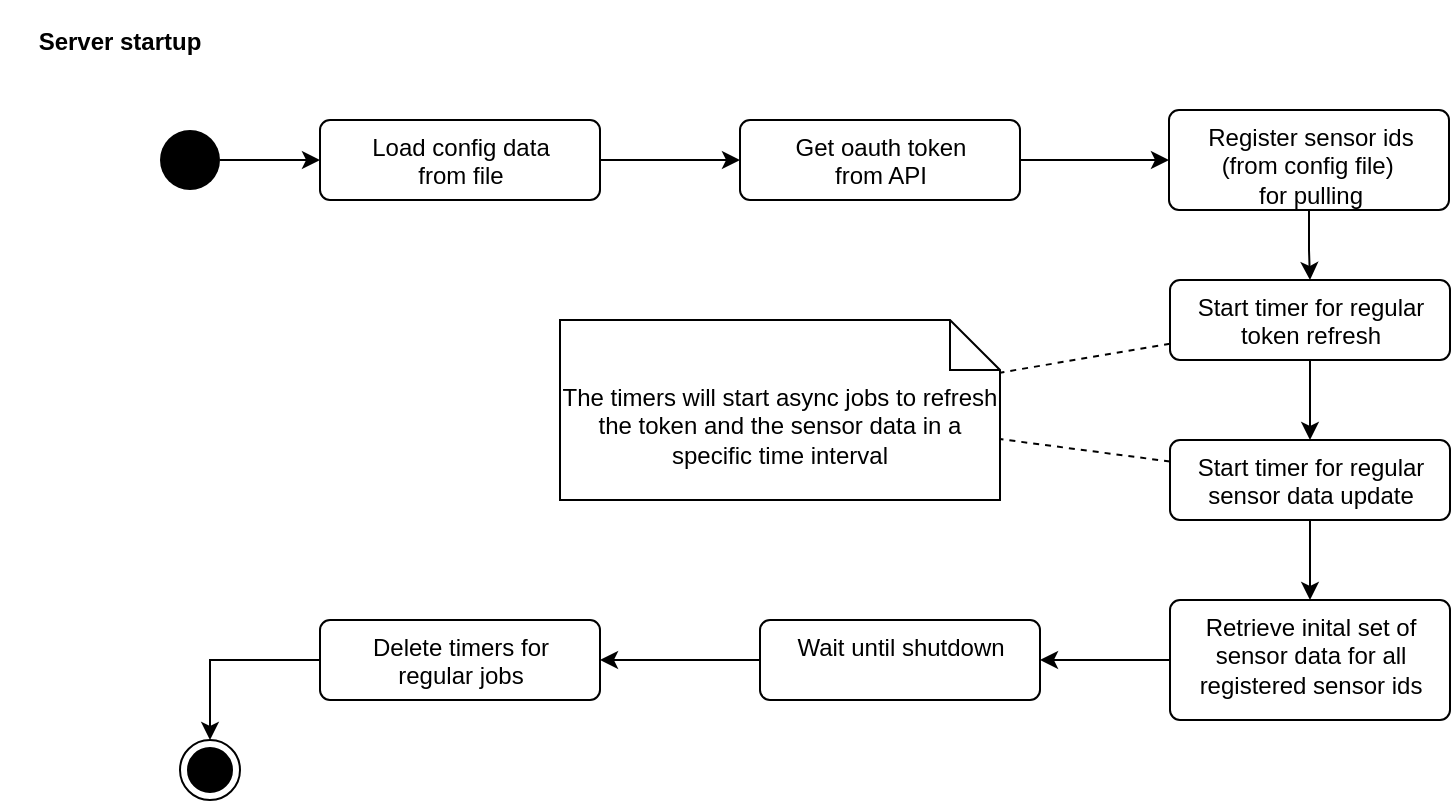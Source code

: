 <mxfile version="13.9.9" type="device"><diagram id="HRYaH_EmCXloFaotZuzM" name="Seite-1"><mxGraphModel dx="1422" dy="822" grid="1" gridSize="10" guides="1" tooltips="1" connect="1" arrows="1" fold="1" page="1" pageScale="1" pageWidth="1169" pageHeight="827" math="0" shadow="0"><root><mxCell id="0"/><mxCell id="1" parent="0"/><mxCell id="ma0geHzoOm22XpdyS9FU-3" style="edgeStyle=orthogonalEdgeStyle;rounded=0;orthogonalLoop=1;jettySize=auto;html=1;" parent="1" source="ma0geHzoOm22XpdyS9FU-1" target="ma0geHzoOm22XpdyS9FU-2" edge="1"><mxGeometry relative="1" as="geometry"/></mxCell><mxCell id="ma0geHzoOm22XpdyS9FU-1" value="" style="ellipse;fillColor=#000000;strokeColor=none;" parent="1" vertex="1"><mxGeometry x="80" y="65" width="30" height="30" as="geometry"/></mxCell><mxCell id="ma0geHzoOm22XpdyS9FU-5" style="edgeStyle=orthogonalEdgeStyle;rounded=0;orthogonalLoop=1;jettySize=auto;html=1;" parent="1" source="ma0geHzoOm22XpdyS9FU-2" target="ma0geHzoOm22XpdyS9FU-4" edge="1"><mxGeometry relative="1" as="geometry"/></mxCell><mxCell id="ma0geHzoOm22XpdyS9FU-2" value="Load config data&lt;br&gt;from file" style="html=1;align=center;verticalAlign=top;rounded=1;absoluteArcSize=1;arcSize=10;dashed=0;" parent="1" vertex="1"><mxGeometry x="160" y="60" width="140" height="40" as="geometry"/></mxCell><mxCell id="ma0geHzoOm22XpdyS9FU-7" style="edgeStyle=orthogonalEdgeStyle;rounded=0;orthogonalLoop=1;jettySize=auto;html=1;" parent="1" source="ma0geHzoOm22XpdyS9FU-4" target="ma0geHzoOm22XpdyS9FU-6" edge="1"><mxGeometry relative="1" as="geometry"/></mxCell><mxCell id="ma0geHzoOm22XpdyS9FU-4" value="Get oauth token&lt;br&gt;from API" style="html=1;align=center;verticalAlign=top;rounded=1;absoluteArcSize=1;arcSize=10;dashed=0;" parent="1" vertex="1"><mxGeometry x="370" y="60" width="140" height="40" as="geometry"/></mxCell><mxCell id="ma0geHzoOm22XpdyS9FU-10" style="edgeStyle=orthogonalEdgeStyle;rounded=0;orthogonalLoop=1;jettySize=auto;html=1;" parent="1" source="ma0geHzoOm22XpdyS9FU-6" target="ma0geHzoOm22XpdyS9FU-8" edge="1"><mxGeometry relative="1" as="geometry"/></mxCell><mxCell id="ma0geHzoOm22XpdyS9FU-6" value="Register sensor ids&lt;br&gt;(from config file)&amp;nbsp;&lt;br&gt;for pulling" style="html=1;align=center;verticalAlign=top;rounded=1;absoluteArcSize=1;arcSize=10;dashed=0;" parent="1" vertex="1"><mxGeometry x="584.5" y="55" width="140" height="50" as="geometry"/></mxCell><mxCell id="ma0geHzoOm22XpdyS9FU-23" style="rounded=0;orthogonalLoop=1;jettySize=auto;html=1;dashed=1;endArrow=none;endFill=0;" parent="1" source="ma0geHzoOm22XpdyS9FU-8" target="ma0geHzoOm22XpdyS9FU-21" edge="1"><mxGeometry relative="1" as="geometry"/></mxCell><mxCell id="FmAJzb6prZYDtHnAk4QV-1" style="edgeStyle=orthogonalEdgeStyle;rounded=0;orthogonalLoop=1;jettySize=auto;html=1;" edge="1" parent="1" source="ma0geHzoOm22XpdyS9FU-8" target="ma0geHzoOm22XpdyS9FU-9"><mxGeometry relative="1" as="geometry"/></mxCell><mxCell id="ma0geHzoOm22XpdyS9FU-8" value="Start timer for regular&lt;br&gt;token refresh" style="html=1;align=center;verticalAlign=top;rounded=1;absoluteArcSize=1;arcSize=10;dashed=0;" parent="1" vertex="1"><mxGeometry x="585" y="140" width="140" height="40" as="geometry"/></mxCell><mxCell id="ma0geHzoOm22XpdyS9FU-22" style="rounded=0;orthogonalLoop=1;jettySize=auto;html=1;dashed=1;endArrow=none;endFill=0;" parent="1" source="ma0geHzoOm22XpdyS9FU-9" target="ma0geHzoOm22XpdyS9FU-21" edge="1"><mxGeometry relative="1" as="geometry"/></mxCell><mxCell id="FmAJzb6prZYDtHnAk4QV-2" style="edgeStyle=orthogonalEdgeStyle;rounded=0;orthogonalLoop=1;jettySize=auto;html=1;" edge="1" parent="1" source="ma0geHzoOm22XpdyS9FU-9" target="ma0geHzoOm22XpdyS9FU-12"><mxGeometry relative="1" as="geometry"/></mxCell><mxCell id="ma0geHzoOm22XpdyS9FU-9" value="Start timer for regular&lt;br&gt;sensor data update" style="html=1;align=center;verticalAlign=top;rounded=1;absoluteArcSize=1;arcSize=10;dashed=0;" parent="1" vertex="1"><mxGeometry x="585" y="220" width="140" height="40" as="geometry"/></mxCell><mxCell id="ma0geHzoOm22XpdyS9FU-16" style="edgeStyle=orthogonalEdgeStyle;rounded=0;orthogonalLoop=1;jettySize=auto;html=1;" parent="1" source="ma0geHzoOm22XpdyS9FU-12" target="ma0geHzoOm22XpdyS9FU-15" edge="1"><mxGeometry relative="1" as="geometry"/></mxCell><mxCell id="ma0geHzoOm22XpdyS9FU-12" value="Retrieve inital set of&lt;br&gt;sensor data for all&lt;br&gt;registered sensor ids" style="html=1;align=center;verticalAlign=top;rounded=1;absoluteArcSize=1;arcSize=10;dashed=0;" parent="1" vertex="1"><mxGeometry x="585" y="300" width="140" height="60" as="geometry"/></mxCell><mxCell id="ma0geHzoOm22XpdyS9FU-20" style="edgeStyle=orthogonalEdgeStyle;rounded=0;orthogonalLoop=1;jettySize=auto;html=1;" parent="1" source="ma0geHzoOm22XpdyS9FU-15" target="ma0geHzoOm22XpdyS9FU-17" edge="1"><mxGeometry relative="1" as="geometry"/></mxCell><mxCell id="ma0geHzoOm22XpdyS9FU-15" value="Wait until shutdown" style="html=1;align=center;verticalAlign=top;rounded=1;absoluteArcSize=1;arcSize=10;dashed=0;" parent="1" vertex="1"><mxGeometry x="380" y="310" width="140" height="40" as="geometry"/></mxCell><mxCell id="ma0geHzoOm22XpdyS9FU-19" style="edgeStyle=orthogonalEdgeStyle;rounded=0;orthogonalLoop=1;jettySize=auto;html=1;" parent="1" source="ma0geHzoOm22XpdyS9FU-17" target="ma0geHzoOm22XpdyS9FU-18" edge="1"><mxGeometry relative="1" as="geometry"/></mxCell><mxCell id="ma0geHzoOm22XpdyS9FU-17" value="Delete timers for&lt;br&gt;regular jobs" style="html=1;align=center;verticalAlign=top;rounded=1;absoluteArcSize=1;arcSize=10;dashed=0;" parent="1" vertex="1"><mxGeometry x="160" y="310" width="140" height="40" as="geometry"/></mxCell><mxCell id="ma0geHzoOm22XpdyS9FU-18" value="" style="ellipse;html=1;shape=endState;fillColor=#000000;strokeColor=#000000;" parent="1" vertex="1"><mxGeometry x="90" y="370" width="30" height="30" as="geometry"/></mxCell><mxCell id="ma0geHzoOm22XpdyS9FU-21" value="The timers will start async jobs to refresh the token and the sensor data in a specific time interval" style="shape=note2;boundedLbl=1;whiteSpace=wrap;html=1;size=25;verticalAlign=top;align=center;" parent="1" vertex="1"><mxGeometry x="280" y="160" width="220" height="90" as="geometry"/></mxCell><mxCell id="F2HU7KUpFXQNUTu_xStg-1" value="Server startup" style="text;align=center;fontStyle=1;verticalAlign=middle;spacingLeft=3;spacingRight=3;strokeColor=none;rotatable=0;points=[[0,0.5],[1,0.5]];portConstraint=eastwest;" parent="1" vertex="1"><mxGeometry width="120" height="40" as="geometry"/></mxCell></root></mxGraphModel></diagram></mxfile>